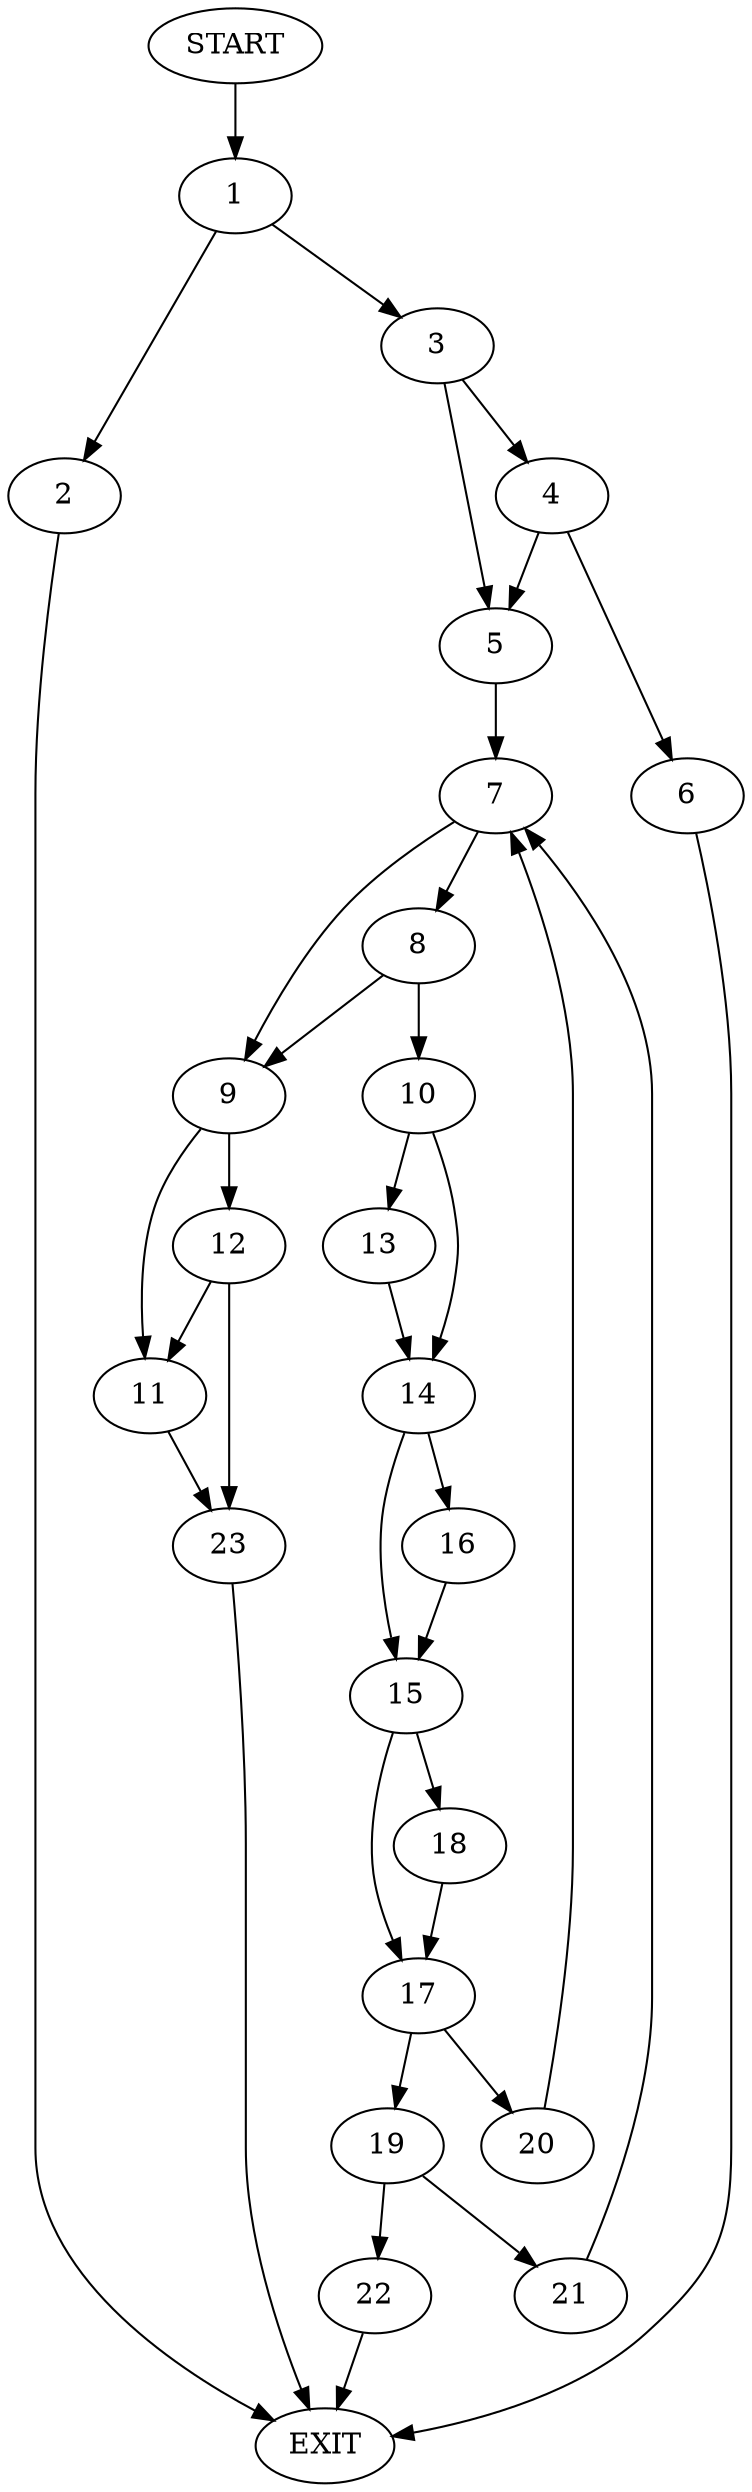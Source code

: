 digraph {
0 [label="START"]
24 [label="EXIT"]
0 -> 1
1 -> 2
1 -> 3
3 -> 4
3 -> 5
2 -> 24
4 -> 5
4 -> 6
5 -> 7
6 -> 24
7 -> 8
7 -> 9
8 -> 10
8 -> 9
9 -> 11
9 -> 12
10 -> 13
10 -> 14
13 -> 14
14 -> 15
14 -> 16
15 -> 17
15 -> 18
16 -> 15
17 -> 19
17 -> 20
18 -> 17
20 -> 7
19 -> 21
19 -> 22
21 -> 7
22 -> 24
12 -> 11
12 -> 23
11 -> 23
23 -> 24
}
